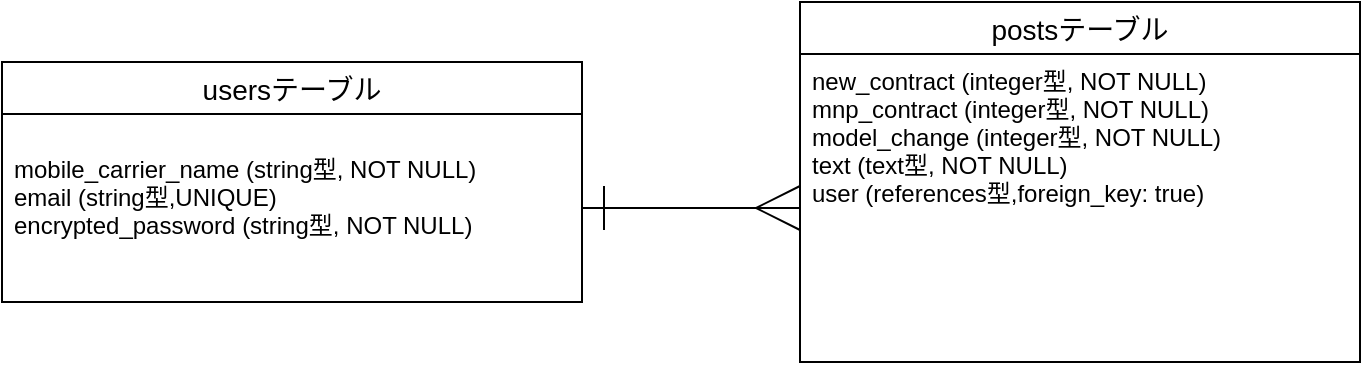 <mxfile>
    <diagram id="DuKugcys-mu4-OgVd2If" name="ページ1">
        <mxGraphModel dx="1434" dy="520" grid="0" gridSize="10" guides="1" tooltips="1" connect="1" arrows="1" fold="1" page="1" pageScale="1" pageWidth="827" pageHeight="1169" background="#ffffff" math="0" shadow="0">
            <root>
                <mxCell id="0"/>
                <mxCell id="1" parent="0"/>
                <mxCell id="2" value="usersテーブル" style="swimlane;fontStyle=0;childLayout=stackLayout;horizontal=1;startSize=26;horizontalStack=0;resizeParent=1;resizeParentMax=0;resizeLast=0;collapsible=1;marginBottom=0;align=center;fontSize=14;labelBackgroundColor=#ffffff;fillColor=none;strokeColor=#000000;fontColor=#000000;" vertex="1" parent="1">
                    <mxGeometry x="81" y="225" width="290" height="120" as="geometry">
                        <mxRectangle x="80" y="225" width="116" height="26" as="alternateBounds"/>
                    </mxGeometry>
                </mxCell>
                <mxCell id="3" value="&#10;mobile_carrier_name (string型, NOT NULL)　&#10;email (string型,UNIQUE)&#10;encrypted_password (string型, NOT NULL)" style="text;fillColor=none;spacingLeft=4;spacingRight=4;overflow=hidden;rotatable=0;points=[[0,0.5],[1,0.5]];portConstraint=eastwest;fontSize=12;strokeColor=#000000;fontColor=#000000;" vertex="1" parent="2">
                    <mxGeometry y="26" width="290" height="94" as="geometry"/>
                </mxCell>
                <mxCell id="4" value="postsテーブル" style="swimlane;fontStyle=0;childLayout=stackLayout;horizontal=1;startSize=26;horizontalStack=0;resizeParent=1;resizeParentMax=0;resizeLast=0;collapsible=1;marginBottom=0;align=center;fontSize=14;strokeColor=#000000;fontColor=#000000;labelBorderColor=none;labelBackgroundColor=#ffffff;fillColor=none;" vertex="1" parent="1">
                    <mxGeometry x="480" y="195" width="280" height="180" as="geometry">
                        <mxRectangle x="480" y="195" width="120" height="26" as="alternateBounds"/>
                    </mxGeometry>
                </mxCell>
                <mxCell id="5" value="new_contract (integer型, NOT NULL)&#10;mnp_contract (integer型, NOT NULL)&#10;model_change (integer型, NOT NULL)&#10;text (text型, NOT NULL)&#10;user (references型,foreign_key: true)&#10;" style="text;fillColor=none;spacingLeft=4;spacingRight=4;overflow=hidden;rotatable=0;points=[[0,0.5],[1,0.5]];portConstraint=eastwest;fontSize=12;strokeColor=#000000;fontColor=#000000;" vertex="1" parent="4">
                    <mxGeometry y="26" width="280" height="154" as="geometry"/>
                </mxCell>
                <mxCell id="12" style="edgeStyle=orthogonalEdgeStyle;rounded=0;orthogonalLoop=1;jettySize=auto;html=1;exitX=1;exitY=0.5;exitDx=0;exitDy=0;entryX=0;entryY=0.5;entryDx=0;entryDy=0;endArrow=ERmany;endFill=0;startArrow=ERone;startFill=0;endSize=20;startSize=20;strokeColor=#000000;fontColor=#000000;" edge="1" parent="1" source="3" target="5">
                    <mxGeometry relative="1" as="geometry"/>
                </mxCell>
            </root>
        </mxGraphModel>
    </diagram>
</mxfile>
